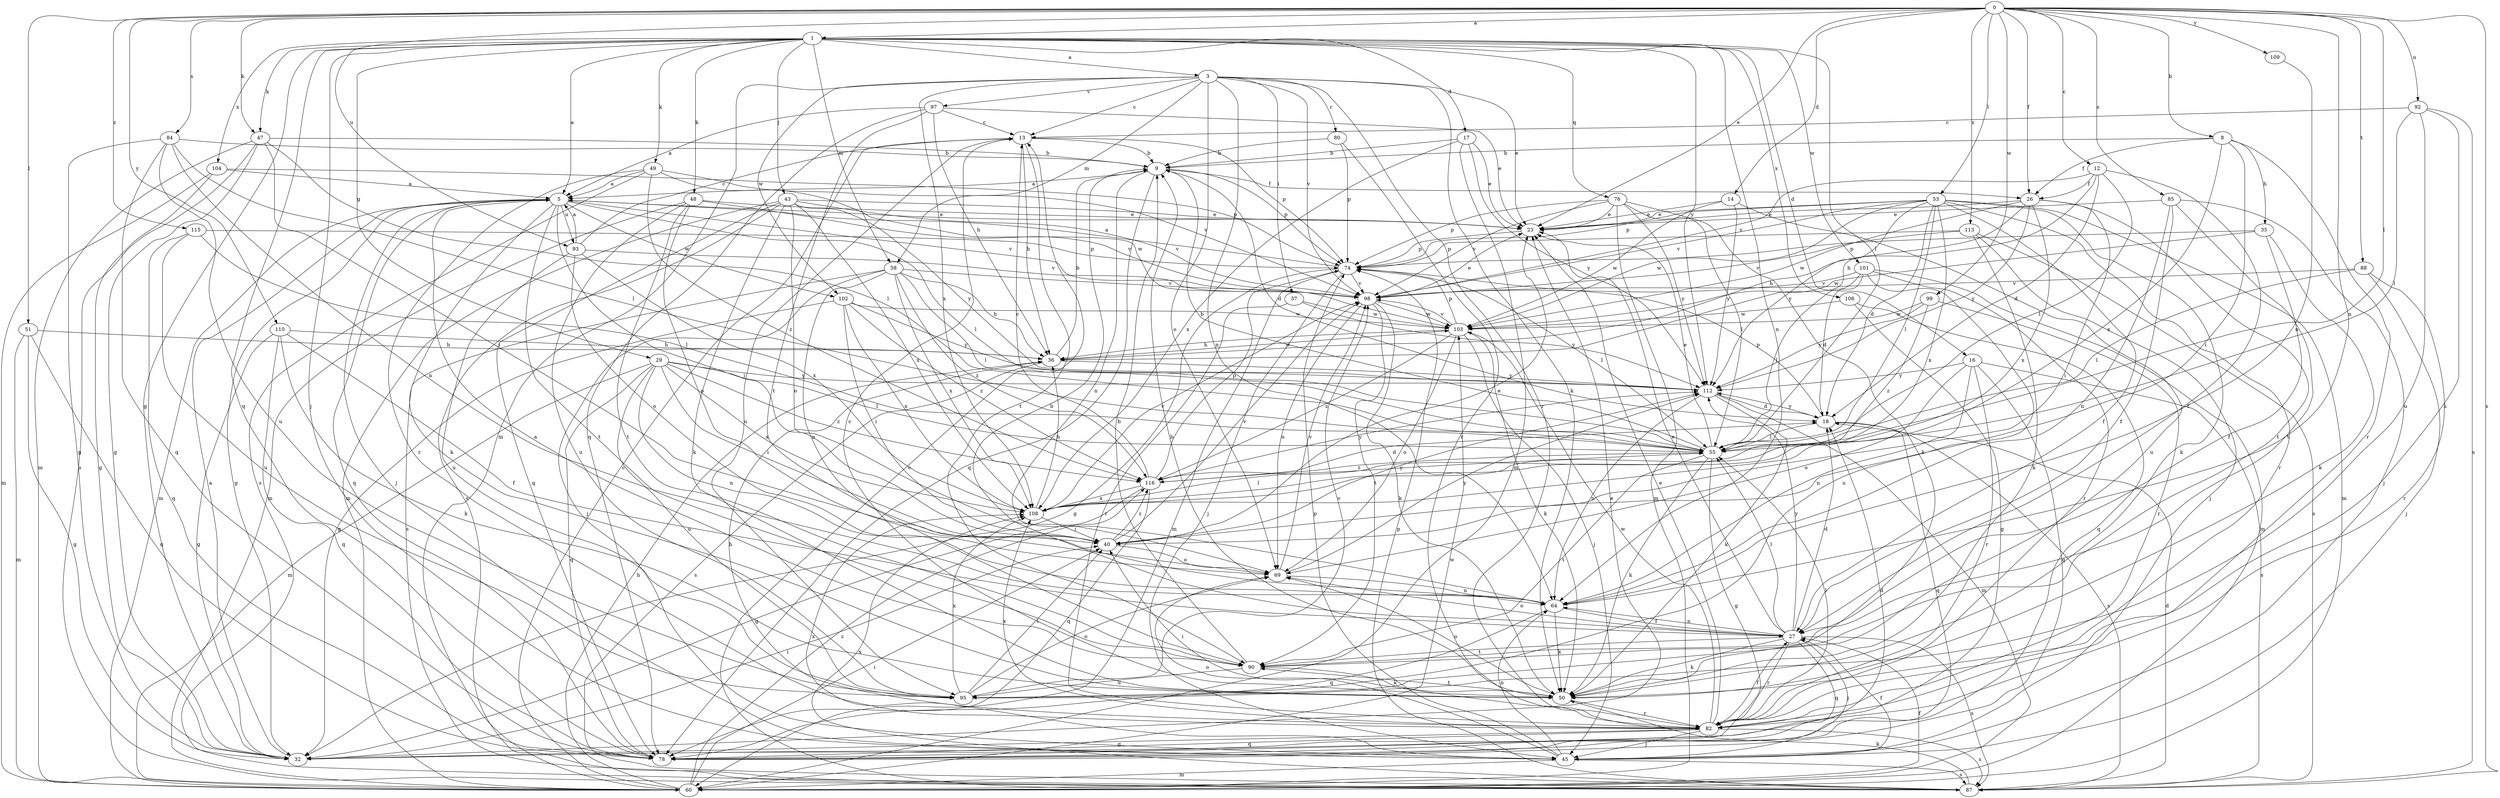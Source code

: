 strict digraph  {
0;
1;
3;
5;
8;
9;
12;
13;
14;
16;
17;
18;
23;
26;
27;
29;
32;
35;
36;
37;
40;
43;
45;
47;
48;
49;
50;
51;
53;
55;
58;
60;
64;
69;
74;
76;
78;
80;
82;
84;
85;
87;
88;
90;
92;
93;
95;
97;
98;
99;
101;
102;
103;
104;
106;
108;
109;
110;
112;
113;
115;
116;
0 -> 1  [label=a];
0 -> 8  [label=b];
0 -> 12  [label=c];
0 -> 14  [label=d];
0 -> 23  [label=e];
0 -> 26  [label=f];
0 -> 47  [label=k];
0 -> 51  [label=l];
0 -> 53  [label=l];
0 -> 55  [label=l];
0 -> 64  [label=n];
0 -> 84  [label=s];
0 -> 85  [label=s];
0 -> 87  [label=s];
0 -> 88  [label=t];
0 -> 92  [label=u];
0 -> 93  [label=u];
0 -> 99  [label=w];
0 -> 109  [label=y];
0 -> 110  [label=y];
0 -> 113  [label=z];
0 -> 115  [label=z];
1 -> 3  [label=a];
1 -> 5  [label=a];
1 -> 16  [label=d];
1 -> 17  [label=d];
1 -> 29  [label=g];
1 -> 32  [label=g];
1 -> 43  [label=j];
1 -> 45  [label=j];
1 -> 47  [label=k];
1 -> 48  [label=k];
1 -> 49  [label=k];
1 -> 55  [label=l];
1 -> 58  [label=m];
1 -> 64  [label=n];
1 -> 76  [label=q];
1 -> 78  [label=q];
1 -> 101  [label=w];
1 -> 104  [label=x];
1 -> 106  [label=x];
1 -> 112  [label=y];
3 -> 13  [label=c];
3 -> 23  [label=e];
3 -> 37  [label=i];
3 -> 50  [label=k];
3 -> 58  [label=m];
3 -> 60  [label=m];
3 -> 64  [label=n];
3 -> 69  [label=o];
3 -> 80  [label=r];
3 -> 82  [label=r];
3 -> 97  [label=v];
3 -> 98  [label=v];
3 -> 102  [label=w];
3 -> 108  [label=x];
5 -> 23  [label=e];
5 -> 32  [label=g];
5 -> 40  [label=i];
5 -> 45  [label=j];
5 -> 50  [label=k];
5 -> 55  [label=l];
5 -> 60  [label=m];
5 -> 78  [label=q];
5 -> 90  [label=t];
5 -> 93  [label=u];
5 -> 98  [label=v];
5 -> 102  [label=w];
8 -> 9  [label=b];
8 -> 26  [label=f];
8 -> 35  [label=h];
8 -> 40  [label=i];
8 -> 82  [label=r];
8 -> 108  [label=x];
9 -> 5  [label=a];
9 -> 18  [label=d];
9 -> 26  [label=f];
9 -> 64  [label=n];
9 -> 74  [label=p];
9 -> 78  [label=q];
12 -> 18  [label=d];
12 -> 26  [label=f];
12 -> 27  [label=f];
12 -> 36  [label=h];
12 -> 55  [label=l];
12 -> 98  [label=v];
13 -> 9  [label=b];
13 -> 36  [label=h];
13 -> 74  [label=p];
13 -> 90  [label=t];
13 -> 95  [label=u];
14 -> 23  [label=e];
14 -> 95  [label=u];
14 -> 103  [label=w];
14 -> 112  [label=y];
16 -> 64  [label=n];
16 -> 69  [label=o];
16 -> 78  [label=q];
16 -> 82  [label=r];
16 -> 87  [label=s];
16 -> 112  [label=y];
17 -> 9  [label=b];
17 -> 23  [label=e];
17 -> 60  [label=m];
17 -> 108  [label=x];
17 -> 112  [label=y];
18 -> 55  [label=l];
18 -> 74  [label=p];
18 -> 78  [label=q];
18 -> 87  [label=s];
18 -> 112  [label=y];
23 -> 74  [label=p];
26 -> 23  [label=e];
26 -> 36  [label=h];
26 -> 40  [label=i];
26 -> 90  [label=t];
26 -> 103  [label=w];
26 -> 108  [label=x];
26 -> 112  [label=y];
27 -> 9  [label=b];
27 -> 18  [label=d];
27 -> 23  [label=e];
27 -> 45  [label=j];
27 -> 50  [label=k];
27 -> 55  [label=l];
27 -> 64  [label=n];
27 -> 69  [label=o];
27 -> 78  [label=q];
27 -> 82  [label=r];
27 -> 87  [label=s];
27 -> 90  [label=t];
27 -> 112  [label=y];
29 -> 40  [label=i];
29 -> 55  [label=l];
29 -> 60  [label=m];
29 -> 64  [label=n];
29 -> 78  [label=q];
29 -> 95  [label=u];
29 -> 108  [label=x];
29 -> 112  [label=y];
29 -> 116  [label=z];
32 -> 5  [label=a];
32 -> 23  [label=e];
32 -> 40  [label=i];
35 -> 27  [label=f];
35 -> 50  [label=k];
35 -> 74  [label=p];
35 -> 103  [label=w];
36 -> 9  [label=b];
36 -> 87  [label=s];
36 -> 103  [label=w];
36 -> 112  [label=y];
37 -> 82  [label=r];
37 -> 103  [label=w];
37 -> 112  [label=y];
40 -> 23  [label=e];
40 -> 69  [label=o];
40 -> 98  [label=v];
40 -> 112  [label=y];
40 -> 116  [label=z];
43 -> 23  [label=e];
43 -> 50  [label=k];
43 -> 60  [label=m];
43 -> 69  [label=o];
43 -> 78  [label=q];
43 -> 87  [label=s];
43 -> 98  [label=v];
43 -> 108  [label=x];
43 -> 112  [label=y];
45 -> 27  [label=f];
45 -> 60  [label=m];
45 -> 64  [label=n];
45 -> 69  [label=o];
45 -> 74  [label=p];
45 -> 87  [label=s];
45 -> 108  [label=x];
47 -> 9  [label=b];
47 -> 32  [label=g];
47 -> 40  [label=i];
47 -> 55  [label=l];
47 -> 60  [label=m];
47 -> 87  [label=s];
48 -> 23  [label=e];
48 -> 60  [label=m];
48 -> 69  [label=o];
48 -> 90  [label=t];
48 -> 95  [label=u];
48 -> 98  [label=v];
49 -> 5  [label=a];
49 -> 82  [label=r];
49 -> 87  [label=s];
49 -> 98  [label=v];
49 -> 103  [label=w];
49 -> 116  [label=z];
50 -> 9  [label=b];
50 -> 13  [label=c];
50 -> 69  [label=o];
50 -> 82  [label=r];
50 -> 90  [label=t];
51 -> 32  [label=g];
51 -> 36  [label=h];
51 -> 60  [label=m];
51 -> 78  [label=q];
53 -> 18  [label=d];
53 -> 23  [label=e];
53 -> 27  [label=f];
53 -> 50  [label=k];
53 -> 55  [label=l];
53 -> 60  [label=m];
53 -> 74  [label=p];
53 -> 82  [label=r];
53 -> 98  [label=v];
53 -> 103  [label=w];
53 -> 108  [label=x];
53 -> 112  [label=y];
55 -> 9  [label=b];
55 -> 23  [label=e];
55 -> 32  [label=g];
55 -> 50  [label=k];
55 -> 90  [label=t];
55 -> 116  [label=z];
58 -> 36  [label=h];
58 -> 45  [label=j];
58 -> 55  [label=l];
58 -> 64  [label=n];
58 -> 87  [label=s];
58 -> 98  [label=v];
58 -> 108  [label=x];
58 -> 116  [label=z];
60 -> 13  [label=c];
60 -> 27  [label=f];
60 -> 36  [label=h];
60 -> 40  [label=i];
60 -> 103  [label=w];
60 -> 116  [label=z];
64 -> 27  [label=f];
64 -> 50  [label=k];
64 -> 78  [label=q];
69 -> 64  [label=n];
69 -> 98  [label=v];
69 -> 112  [label=y];
74 -> 5  [label=a];
74 -> 32  [label=g];
74 -> 45  [label=j];
74 -> 55  [label=l];
74 -> 60  [label=m];
74 -> 98  [label=v];
76 -> 23  [label=e];
76 -> 50  [label=k];
76 -> 55  [label=l];
76 -> 60  [label=m];
76 -> 74  [label=p];
76 -> 98  [label=v];
76 -> 112  [label=y];
78 -> 18  [label=d];
80 -> 9  [label=b];
80 -> 74  [label=p];
80 -> 82  [label=r];
82 -> 23  [label=e];
82 -> 27  [label=f];
82 -> 32  [label=g];
82 -> 36  [label=h];
82 -> 40  [label=i];
82 -> 45  [label=j];
82 -> 55  [label=l];
82 -> 78  [label=q];
82 -> 87  [label=s];
82 -> 103  [label=w];
82 -> 108  [label=x];
84 -> 9  [label=b];
84 -> 32  [label=g];
84 -> 55  [label=l];
84 -> 64  [label=n];
84 -> 78  [label=q];
84 -> 95  [label=u];
85 -> 23  [label=e];
85 -> 27  [label=f];
85 -> 45  [label=j];
85 -> 64  [label=n];
85 -> 90  [label=t];
87 -> 13  [label=c];
87 -> 18  [label=d];
87 -> 50  [label=k];
87 -> 74  [label=p];
87 -> 108  [label=x];
88 -> 45  [label=j];
88 -> 55  [label=l];
88 -> 82  [label=r];
88 -> 98  [label=v];
90 -> 5  [label=a];
90 -> 9  [label=b];
90 -> 50  [label=k];
90 -> 95  [label=u];
92 -> 13  [label=c];
92 -> 50  [label=k];
92 -> 55  [label=l];
92 -> 87  [label=s];
92 -> 95  [label=u];
93 -> 5  [label=a];
93 -> 13  [label=c];
93 -> 69  [label=o];
93 -> 95  [label=u];
93 -> 98  [label=v];
93 -> 108  [label=x];
95 -> 40  [label=i];
95 -> 69  [label=o];
95 -> 98  [label=v];
95 -> 108  [label=x];
97 -> 5  [label=a];
97 -> 13  [label=c];
97 -> 23  [label=e];
97 -> 36  [label=h];
97 -> 78  [label=q];
97 -> 90  [label=t];
98 -> 23  [label=e];
98 -> 50  [label=k];
98 -> 69  [label=o];
98 -> 90  [label=t];
98 -> 103  [label=w];
99 -> 82  [label=r];
99 -> 103  [label=w];
99 -> 112  [label=y];
99 -> 116  [label=z];
101 -> 18  [label=d];
101 -> 55  [label=l];
101 -> 60  [label=m];
101 -> 82  [label=r];
101 -> 95  [label=u];
101 -> 98  [label=v];
102 -> 32  [label=g];
102 -> 40  [label=i];
102 -> 103  [label=w];
102 -> 108  [label=x];
102 -> 112  [label=y];
102 -> 116  [label=z];
103 -> 36  [label=h];
103 -> 45  [label=j];
103 -> 50  [label=k];
103 -> 69  [label=o];
103 -> 74  [label=p];
103 -> 98  [label=v];
103 -> 116  [label=z];
104 -> 5  [label=a];
104 -> 32  [label=g];
104 -> 60  [label=m];
104 -> 74  [label=p];
106 -> 32  [label=g];
106 -> 78  [label=q];
106 -> 103  [label=w];
108 -> 36  [label=h];
108 -> 40  [label=i];
108 -> 55  [label=l];
108 -> 98  [label=v];
109 -> 64  [label=n];
110 -> 27  [label=f];
110 -> 32  [label=g];
110 -> 36  [label=h];
110 -> 50  [label=k];
110 -> 78  [label=q];
112 -> 18  [label=d];
112 -> 50  [label=k];
112 -> 60  [label=m];
112 -> 64  [label=n];
113 -> 45  [label=j];
113 -> 50  [label=k];
113 -> 74  [label=p];
113 -> 87  [label=s];
113 -> 98  [label=v];
115 -> 55  [label=l];
115 -> 74  [label=p];
115 -> 78  [label=q];
115 -> 95  [label=u];
116 -> 13  [label=c];
116 -> 18  [label=d];
116 -> 32  [label=g];
116 -> 74  [label=p];
116 -> 78  [label=q];
116 -> 108  [label=x];
116 -> 112  [label=y];
}
